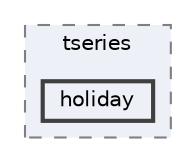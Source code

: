 digraph "/home/jam/Research/IRES-2025/dev/src/llm-scripts/testing/hypothesis-testing/hyp-env/lib/python3.12/site-packages/pandas/tests/tseries/holiday"
{
 // LATEX_PDF_SIZE
  bgcolor="transparent";
  edge [fontname=Helvetica,fontsize=10,labelfontname=Helvetica,labelfontsize=10];
  node [fontname=Helvetica,fontsize=10,shape=box,height=0.2,width=0.4];
  compound=true
  subgraph clusterdir_d865a6aafd28c851d5a626289f0ab6ec {
    graph [ bgcolor="#edf0f7", pencolor="grey50", label="tseries", fontname=Helvetica,fontsize=10 style="filled,dashed", URL="dir_d865a6aafd28c851d5a626289f0ab6ec.html",tooltip=""]
  dir_b7fffa9d11979d5b242e7617c76b153d [label="holiday", fillcolor="#edf0f7", color="grey25", style="filled,bold", URL="dir_b7fffa9d11979d5b242e7617c76b153d.html",tooltip=""];
  }
}
